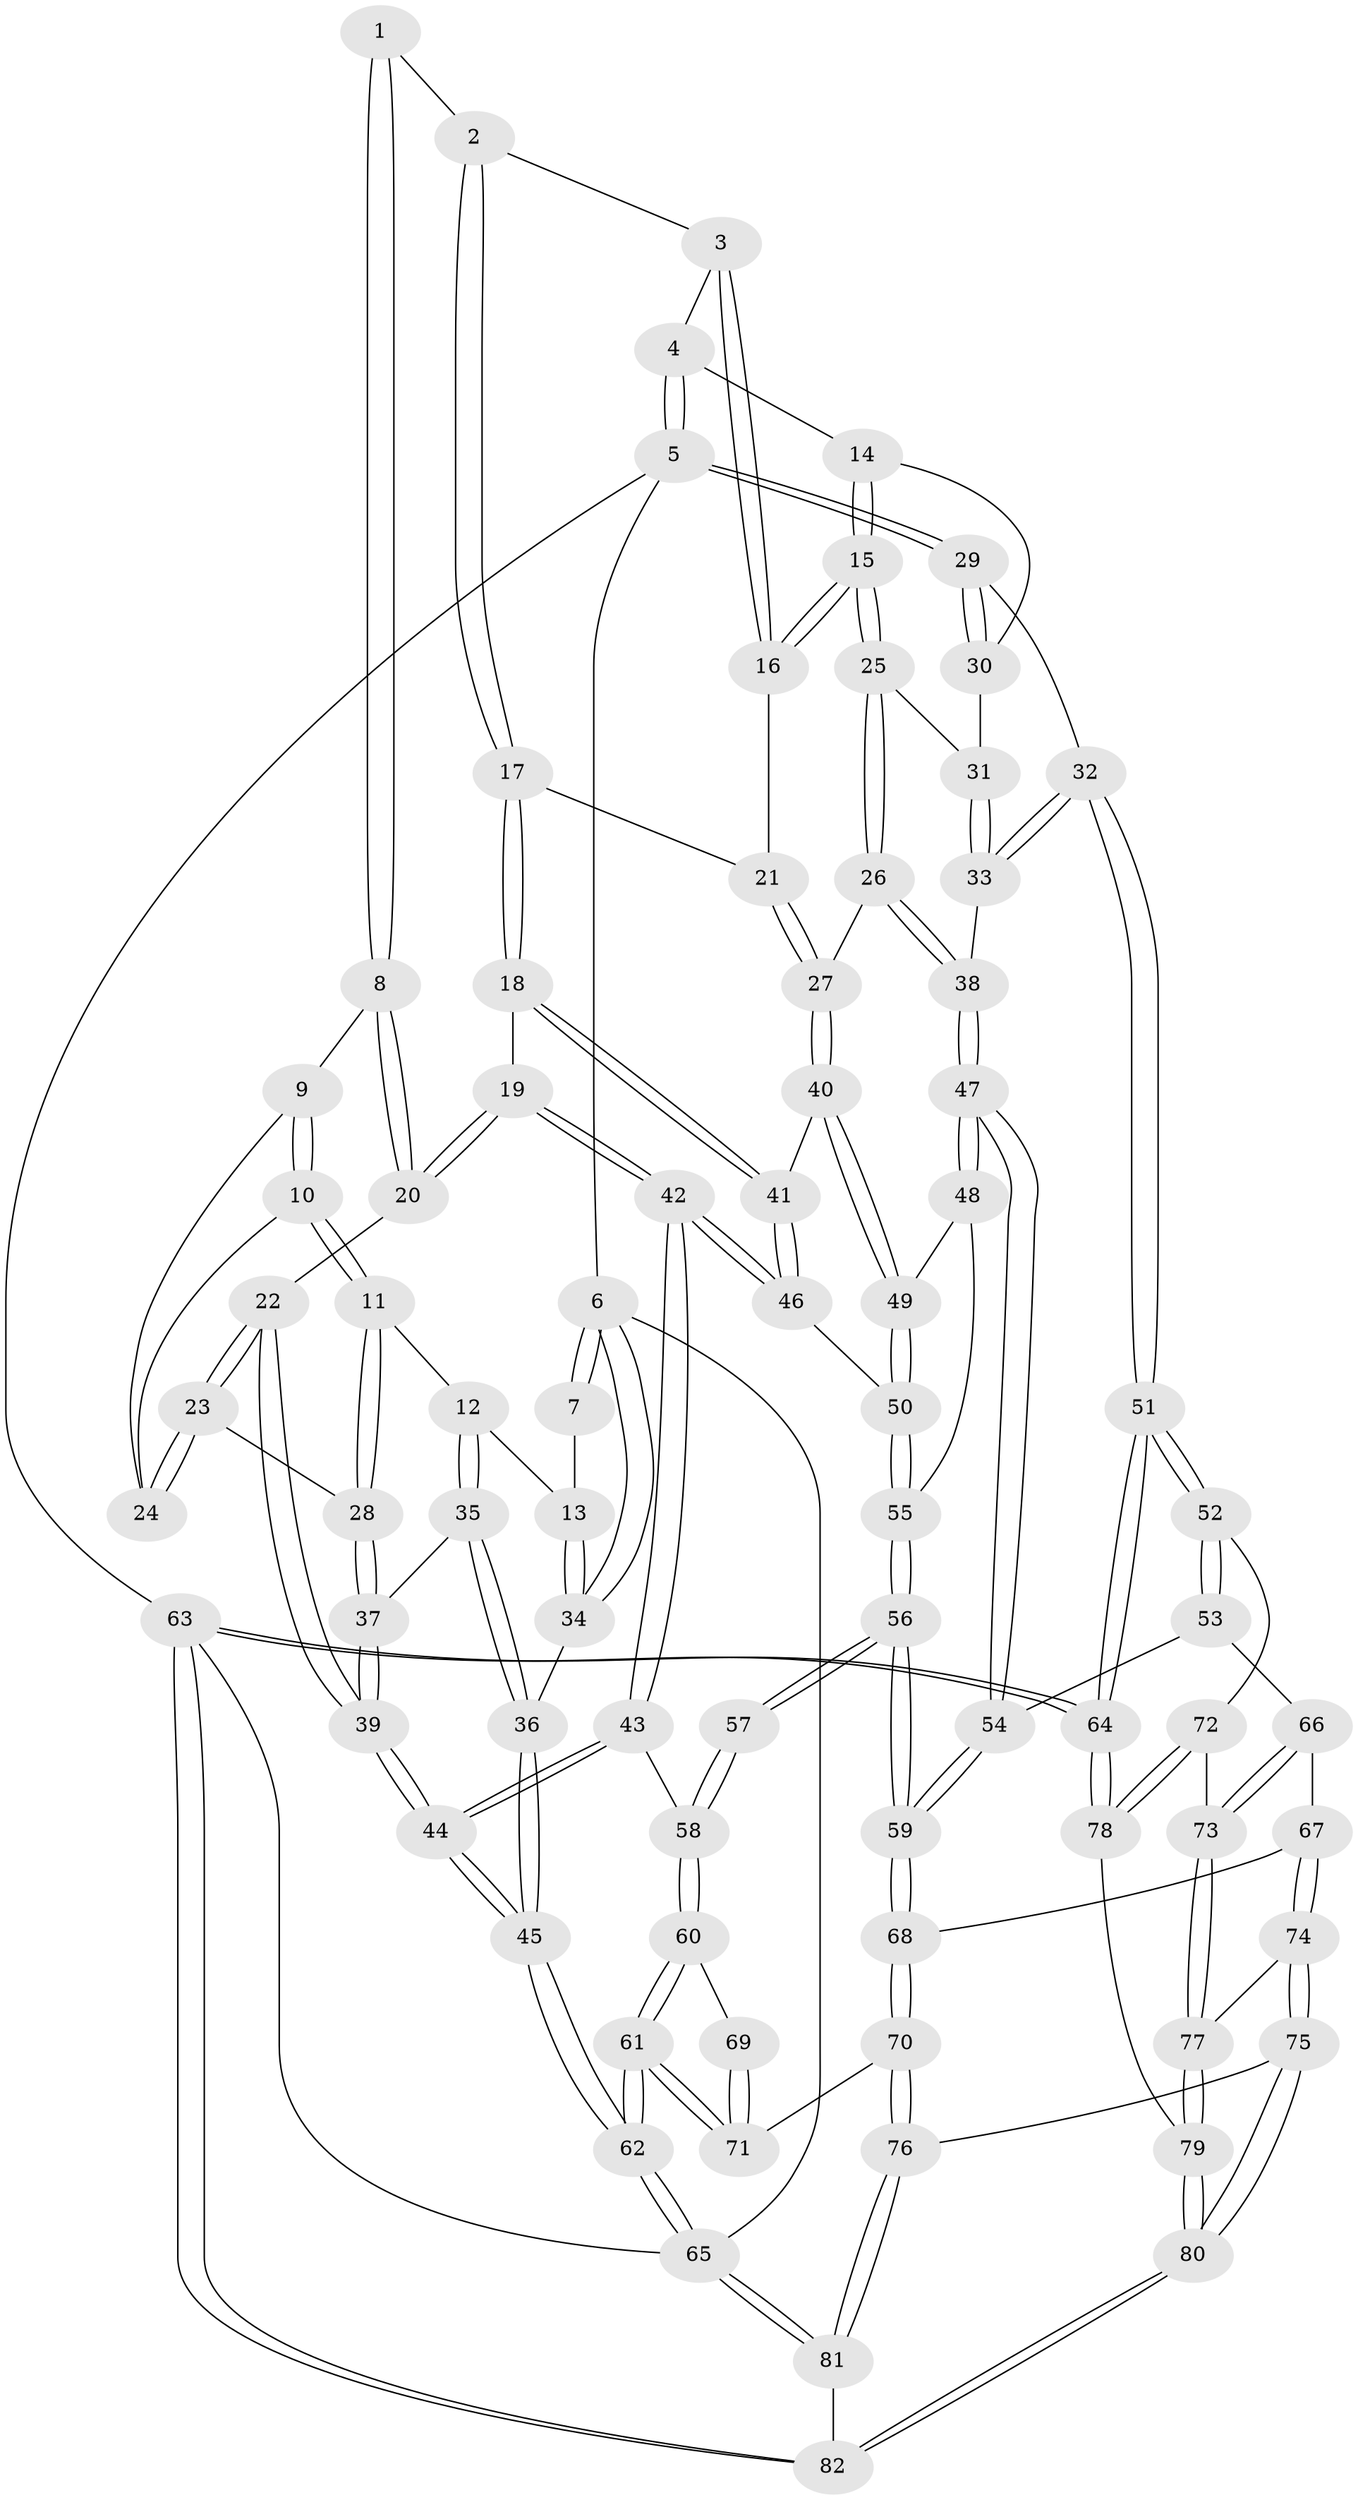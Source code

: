 // coarse degree distribution, {2: 0.12, 4: 0.44, 5: 0.12, 3: 0.28, 6: 0.04}
// Generated by graph-tools (version 1.1) at 2025/38/03/04/25 23:38:31]
// undirected, 82 vertices, 202 edges
graph export_dot {
  node [color=gray90,style=filled];
  1 [pos="+0.2878989425672854+0"];
  2 [pos="+0.351597432892868+0"];
  3 [pos="+0.6446643879975753+0"];
  4 [pos="+0.9838525487260867+0"];
  5 [pos="+1+0"];
  6 [pos="+0+0"];
  7 [pos="+0.2498546234462926+0"];
  8 [pos="+0.23663196014743332+0"];
  9 [pos="+0.22752644920204063+0"];
  10 [pos="+0.13326309268551298+0.1214040349264816"];
  11 [pos="+0.09296617785168816+0.16431962900028305"];
  12 [pos="+0.08361880226461164+0.16435250894678452"];
  13 [pos="+0.05570826566988873+0.15342510112771407"];
  14 [pos="+0.8748327956314758+0.1206662105491834"];
  15 [pos="+0.7913823699836158+0.13917253913246908"];
  16 [pos="+0.6610146167016331+0"];
  17 [pos="+0.4208501249718319+0.20639746878683726"];
  18 [pos="+0.420774435554806+0.2066825727184782"];
  19 [pos="+0.3691810455844694+0.2363299133501816"];
  20 [pos="+0.331227313734303+0.23225229498584007"];
  21 [pos="+0.5783558367226195+0.0925721880203583"];
  22 [pos="+0.29747810991417045+0.23211167824342638"];
  23 [pos="+0.26121451107105076+0.22343145574995885"];
  24 [pos="+0.23353559507529273+0.11427565075781897"];
  25 [pos="+0.7750407268339784+0.1811722796791438"];
  26 [pos="+0.7442517297347405+0.24864225240383123"];
  27 [pos="+0.6913889190991163+0.2583151024055101"];
  28 [pos="+0.22414578725692955+0.22706677479729404"];
  29 [pos="+1+0.0958706595209279"];
  30 [pos="+0.9402559276477209+0.12947619070516855"];
  31 [pos="+0.925507536822165+0.24024566092911878"];
  32 [pos="+1+0.41513640745168434"];
  33 [pos="+0.9459674982509219+0.35899558100664375"];
  34 [pos="+0+0.10759214434108558"];
  35 [pos="+0.08561985520089785+0.31945655660897143"];
  36 [pos="+0+0.4626375839922393"];
  37 [pos="+0.15552635370349568+0.3244788871469146"];
  38 [pos="+0.8282639240204314+0.35358251643103333"];
  39 [pos="+0.20187578308563414+0.433070139976175"];
  40 [pos="+0.6529646011720472+0.2783817413839593"];
  41 [pos="+0.5534446676164004+0.29242385013901007"];
  42 [pos="+0.3570515975722228+0.4647376921875868"];
  43 [pos="+0.3287958890050704+0.4954949455691141"];
  44 [pos="+0.2100686792113707+0.5094411255239765"];
  45 [pos="+0+0.7016789762105419"];
  46 [pos="+0.5211694924366401+0.4500321225737214"];
  47 [pos="+0.7744968100033914+0.48499273409587146"];
  48 [pos="+0.7215450340727824+0.4641702058937448"];
  49 [pos="+0.6576680888262499+0.4082207758582038"];
  50 [pos="+0.5558096516722774+0.4853112402987841"];
  51 [pos="+1+0.6776846936763803"];
  52 [pos="+1+0.69272970474015"];
  53 [pos="+0.835226644026887+0.6284104973818453"];
  54 [pos="+0.7863283394391474+0.5998435980521818"];
  55 [pos="+0.558909360141345+0.49156486894417206"];
  56 [pos="+0.5930673279776544+0.6391693741140565"];
  57 [pos="+0.5904334359474522+0.6399183335031522"];
  58 [pos="+0.34887712175625857+0.5289731591360909"];
  59 [pos="+0.610465106033913+0.6464917098689438"];
  60 [pos="+0.3874484826826739+0.7019131960096271"];
  61 [pos="+0.2450554656840994+0.9149943567136198"];
  62 [pos="+0+1"];
  63 [pos="+1+1"];
  64 [pos="+1+0.9235750690365263"];
  65 [pos="+0+1"];
  66 [pos="+0.7277136435504798+0.8204295814815524"];
  67 [pos="+0.7231682949371652+0.8235450589782455"];
  68 [pos="+0.6326288400981103+0.7628883805775952"];
  69 [pos="+0.5576842050091452+0.6590539138209522"];
  70 [pos="+0.5582808867144069+0.8885965696063088"];
  71 [pos="+0.4597846178789979+0.8764226298339262"];
  72 [pos="+1+0.7074450189414805"];
  73 [pos="+0.87859224077913+0.8069550593102832"];
  74 [pos="+0.7265313465937174+0.8706719704721817"];
  75 [pos="+0.6968382263053524+0.9182049210191972"];
  76 [pos="+0.5971493519276957+0.931680268749575"];
  77 [pos="+0.8165233032533823+0.8958128322762487"];
  78 [pos="+0.8743824069421192+0.9708938093560378"];
  79 [pos="+0.8417666826066388+0.9944454277643823"];
  80 [pos="+0.805442849755538+1"];
  81 [pos="+0.5874609970258923+1"];
  82 [pos="+0.8009891550902428+1"];
  1 -- 2;
  1 -- 8;
  1 -- 8;
  2 -- 3;
  2 -- 17;
  2 -- 17;
  3 -- 4;
  3 -- 16;
  3 -- 16;
  4 -- 5;
  4 -- 5;
  4 -- 14;
  5 -- 6;
  5 -- 29;
  5 -- 29;
  5 -- 63;
  6 -- 7;
  6 -- 7;
  6 -- 34;
  6 -- 34;
  6 -- 65;
  7 -- 13;
  8 -- 9;
  8 -- 20;
  8 -- 20;
  9 -- 10;
  9 -- 10;
  9 -- 24;
  10 -- 11;
  10 -- 11;
  10 -- 24;
  11 -- 12;
  11 -- 28;
  11 -- 28;
  12 -- 13;
  12 -- 35;
  12 -- 35;
  13 -- 34;
  13 -- 34;
  14 -- 15;
  14 -- 15;
  14 -- 30;
  15 -- 16;
  15 -- 16;
  15 -- 25;
  15 -- 25;
  16 -- 21;
  17 -- 18;
  17 -- 18;
  17 -- 21;
  18 -- 19;
  18 -- 41;
  18 -- 41;
  19 -- 20;
  19 -- 20;
  19 -- 42;
  19 -- 42;
  20 -- 22;
  21 -- 27;
  21 -- 27;
  22 -- 23;
  22 -- 23;
  22 -- 39;
  22 -- 39;
  23 -- 24;
  23 -- 24;
  23 -- 28;
  25 -- 26;
  25 -- 26;
  25 -- 31;
  26 -- 27;
  26 -- 38;
  26 -- 38;
  27 -- 40;
  27 -- 40;
  28 -- 37;
  28 -- 37;
  29 -- 30;
  29 -- 30;
  29 -- 32;
  30 -- 31;
  31 -- 33;
  31 -- 33;
  32 -- 33;
  32 -- 33;
  32 -- 51;
  32 -- 51;
  33 -- 38;
  34 -- 36;
  35 -- 36;
  35 -- 36;
  35 -- 37;
  36 -- 45;
  36 -- 45;
  37 -- 39;
  37 -- 39;
  38 -- 47;
  38 -- 47;
  39 -- 44;
  39 -- 44;
  40 -- 41;
  40 -- 49;
  40 -- 49;
  41 -- 46;
  41 -- 46;
  42 -- 43;
  42 -- 43;
  42 -- 46;
  42 -- 46;
  43 -- 44;
  43 -- 44;
  43 -- 58;
  44 -- 45;
  44 -- 45;
  45 -- 62;
  45 -- 62;
  46 -- 50;
  47 -- 48;
  47 -- 48;
  47 -- 54;
  47 -- 54;
  48 -- 49;
  48 -- 55;
  49 -- 50;
  49 -- 50;
  50 -- 55;
  50 -- 55;
  51 -- 52;
  51 -- 52;
  51 -- 64;
  51 -- 64;
  52 -- 53;
  52 -- 53;
  52 -- 72;
  53 -- 54;
  53 -- 66;
  54 -- 59;
  54 -- 59;
  55 -- 56;
  55 -- 56;
  56 -- 57;
  56 -- 57;
  56 -- 59;
  56 -- 59;
  57 -- 58;
  57 -- 58;
  58 -- 60;
  58 -- 60;
  59 -- 68;
  59 -- 68;
  60 -- 61;
  60 -- 61;
  60 -- 69;
  61 -- 62;
  61 -- 62;
  61 -- 71;
  61 -- 71;
  62 -- 65;
  62 -- 65;
  63 -- 64;
  63 -- 64;
  63 -- 82;
  63 -- 82;
  63 -- 65;
  64 -- 78;
  64 -- 78;
  65 -- 81;
  65 -- 81;
  66 -- 67;
  66 -- 73;
  66 -- 73;
  67 -- 68;
  67 -- 74;
  67 -- 74;
  68 -- 70;
  68 -- 70;
  69 -- 71;
  69 -- 71;
  70 -- 71;
  70 -- 76;
  70 -- 76;
  72 -- 73;
  72 -- 78;
  72 -- 78;
  73 -- 77;
  73 -- 77;
  74 -- 75;
  74 -- 75;
  74 -- 77;
  75 -- 76;
  75 -- 80;
  75 -- 80;
  76 -- 81;
  76 -- 81;
  77 -- 79;
  77 -- 79;
  78 -- 79;
  79 -- 80;
  79 -- 80;
  80 -- 82;
  80 -- 82;
  81 -- 82;
}
